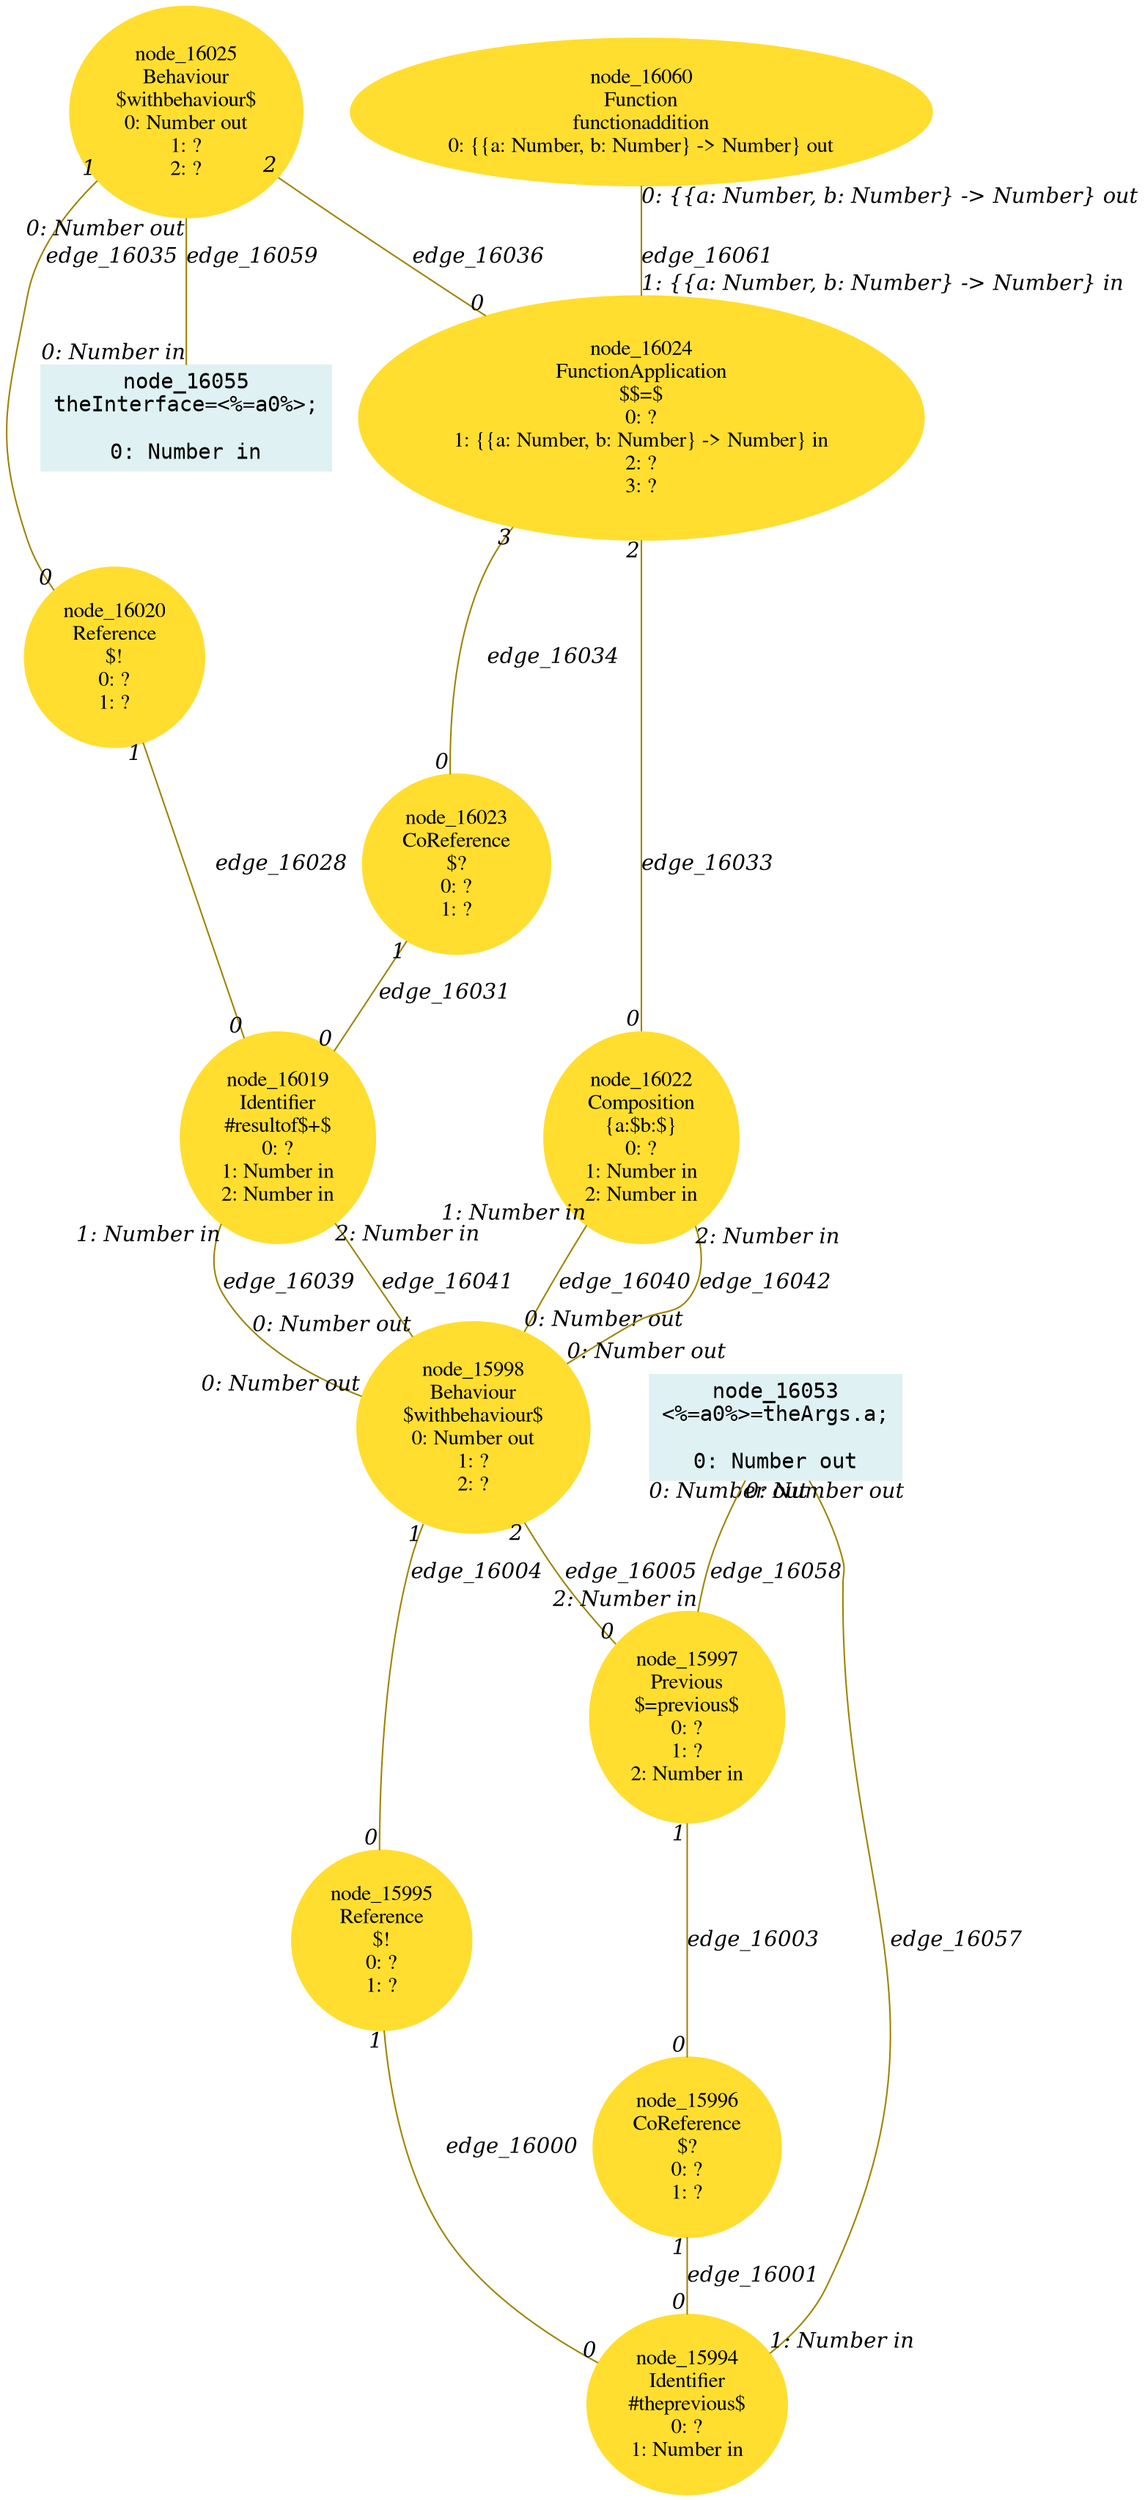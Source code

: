 digraph g{node_15994 [shape="ellipse", style="filled", color="#ffde2f", fontname="Times", label="node_15994
Identifier
#theprevious$
0: ?
1: Number in" ]
node_15995 [shape="ellipse", style="filled", color="#ffde2f", fontname="Times", label="node_15995
Reference
$!
0: ?
1: ?" ]
node_15996 [shape="ellipse", style="filled", color="#ffde2f", fontname="Times", label="node_15996
CoReference
$?
0: ?
1: ?" ]
node_15997 [shape="ellipse", style="filled", color="#ffde2f", fontname="Times", label="node_15997
Previous
$=previous$
0: ?
1: ?
2: Number in" ]
node_15998 [shape="ellipse", style="filled", color="#ffde2f", fontname="Times", label="node_15998
Behaviour
$withbehaviour$
0: Number out
1: ?
2: ?" ]
node_16019 [shape="ellipse", style="filled", color="#ffde2f", fontname="Times", label="node_16019
Identifier
#resultof$+$
0: ?
1: Number in
2: Number in" ]
node_16020 [shape="ellipse", style="filled", color="#ffde2f", fontname="Times", label="node_16020
Reference
$!
0: ?
1: ?" ]
node_16022 [shape="ellipse", style="filled", color="#ffde2f", fontname="Times", label="node_16022
Composition
{a:$b:$}
0: ?
1: Number in
2: Number in" ]
node_16023 [shape="ellipse", style="filled", color="#ffde2f", fontname="Times", label="node_16023
CoReference
$?
0: ?
1: ?" ]
node_16024 [shape="ellipse", style="filled", color="#ffde2f", fontname="Times", label="node_16024
FunctionApplication
$$=$
0: ?
1: {{a: Number, b: Number} -> Number} in
2: ?
3: ?" ]
node_16025 [shape="ellipse", style="filled", color="#ffde2f", fontname="Times", label="node_16025
Behaviour
$withbehaviour$
0: Number out
1: ?
2: ?" ]
node_16053 [shape="box", style="filled", color="#dff1f2", fontname="Courier", label="node_16053
<%=a0%>=theArgs.a;

0: Number out" ]
node_16055 [shape="box", style="filled", color="#dff1f2", fontname="Courier", label="node_16055
theInterface=<%=a0%>;

0: Number in" ]
node_16060 [shape="ellipse", style="filled", color="#ffde2f", fontname="Times", label="node_16060
Function
functionaddition
0: {{a: Number, b: Number} -> Number} out" ]
node_15995 -> node_15994 [dir=none, arrowHead=none, fontname="Times-Italic", arrowsize=1, color="#9d8400", label="edge_16000",  headlabel="0", taillabel="1" ]
node_15996 -> node_15994 [dir=none, arrowHead=none, fontname="Times-Italic", arrowsize=1, color="#9d8400", label="edge_16001",  headlabel="0", taillabel="1" ]
node_15997 -> node_15996 [dir=none, arrowHead=none, fontname="Times-Italic", arrowsize=1, color="#9d8400", label="edge_16003",  headlabel="0", taillabel="1" ]
node_15998 -> node_15995 [dir=none, arrowHead=none, fontname="Times-Italic", arrowsize=1, color="#9d8400", label="edge_16004",  headlabel="0", taillabel="1" ]
node_15998 -> node_15997 [dir=none, arrowHead=none, fontname="Times-Italic", arrowsize=1, color="#9d8400", label="edge_16005",  headlabel="0", taillabel="2" ]
node_16020 -> node_16019 [dir=none, arrowHead=none, fontname="Times-Italic", arrowsize=1, color="#9d8400", label="edge_16028",  headlabel="0", taillabel="1" ]
node_16023 -> node_16019 [dir=none, arrowHead=none, fontname="Times-Italic", arrowsize=1, color="#9d8400", label="edge_16031",  headlabel="0", taillabel="1" ]
node_16024 -> node_16022 [dir=none, arrowHead=none, fontname="Times-Italic", arrowsize=1, color="#9d8400", label="edge_16033",  headlabel="0", taillabel="2" ]
node_16024 -> node_16023 [dir=none, arrowHead=none, fontname="Times-Italic", arrowsize=1, color="#9d8400", label="edge_16034",  headlabel="0", taillabel="3" ]
node_16025 -> node_16020 [dir=none, arrowHead=none, fontname="Times-Italic", arrowsize=1, color="#9d8400", label="edge_16035",  headlabel="0", taillabel="1" ]
node_16025 -> node_16024 [dir=none, arrowHead=none, fontname="Times-Italic", arrowsize=1, color="#9d8400", label="edge_16036",  headlabel="0", taillabel="2" ]
node_16019 -> node_15998 [dir=none, arrowHead=none, fontname="Times-Italic", arrowsize=1, color="#9d8400", label="edge_16039",  headlabel="0: Number out", taillabel="1: Number in" ]
node_16022 -> node_15998 [dir=none, arrowHead=none, fontname="Times-Italic", arrowsize=1, color="#9d8400", label="edge_16040",  headlabel="0: Number out", taillabel="1: Number in" ]
node_16019 -> node_15998 [dir=none, arrowHead=none, fontname="Times-Italic", arrowsize=1, color="#9d8400", label="edge_16041",  headlabel="0: Number out", taillabel="2: Number in" ]
node_16022 -> node_15998 [dir=none, arrowHead=none, fontname="Times-Italic", arrowsize=1, color="#9d8400", label="edge_16042",  headlabel="0: Number out", taillabel="2: Number in" ]
node_16053 -> node_15994 [dir=none, arrowHead=none, fontname="Times-Italic", arrowsize=1, color="#9d8400", label="edge_16057",  headlabel="1: Number in", taillabel="0: Number out" ]
node_16053 -> node_15997 [dir=none, arrowHead=none, fontname="Times-Italic", arrowsize=1, color="#9d8400", label="edge_16058",  headlabel="2: Number in", taillabel="0: Number out" ]
node_16025 -> node_16055 [dir=none, arrowHead=none, fontname="Times-Italic", arrowsize=1, color="#9d8400", label="edge_16059",  headlabel="0: Number in", taillabel="0: Number out" ]
node_16060 -> node_16024 [dir=none, arrowHead=none, fontname="Times-Italic", arrowsize=1, color="#9d8400", label="edge_16061",  headlabel="1: {{a: Number, b: Number} -> Number} in", taillabel="0: {{a: Number, b: Number} -> Number} out" ]
}